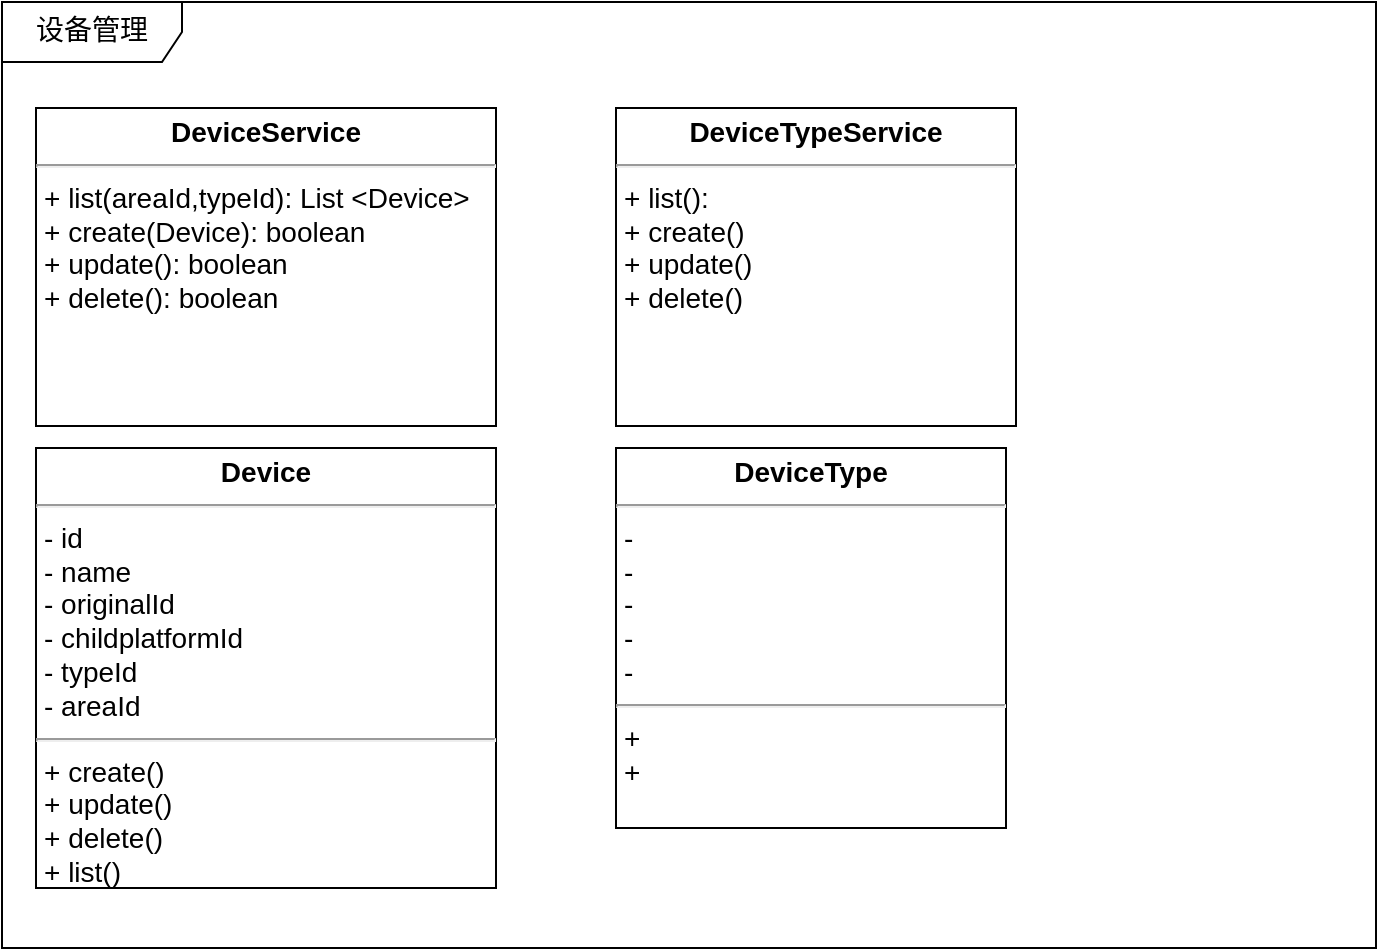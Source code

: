 <mxfile version="10.6.1" type="github"><diagram id="fKIcjFFny-ZdcJOJ5Gdy" name="ç¬¬ 1 é¡µ"><mxGraphModel dx="1007" dy="579" grid="1" gridSize="10" guides="1" tooltips="1" connect="1" arrows="1" fold="1" page="1" pageScale="1" pageWidth="850" pageHeight="1100" math="0" shadow="0"><root><mxCell id="0"/><mxCell id="1" parent="0"/><mxCell id="XLAtCyjLGJJxPSicPnzz-1" value="设备管理" style="shape=umlFrame;whiteSpace=wrap;html=1;rounded=0;shadow=0;comic=0;labelBackgroundColor=none;strokeColor=#000000;strokeWidth=1;fillColor=#ffffff;fontFamily=Verdana;fontSize=14;fontColor=#000000;align=center;width=90;height=30;" parent="1" vertex="1"><mxGeometry x="43" y="67" width="687" height="473" as="geometry"/></mxCell><mxCell id="XLAtCyjLGJJxPSicPnzz-2" value="&lt;p style=&quot;margin: 4px 0px 0px ; text-align: center ; font-size: 14px&quot;&gt;&lt;b&gt;DeviceService&lt;/b&gt;&lt;/p&gt;&lt;hr style=&quot;font-size: 14px&quot;&gt;&lt;p style=&quot;margin: 0px 0px 0px 4px ; font-size: 14px&quot;&gt;+ list(areaId,typeId): List &amp;lt;Device&amp;gt;&lt;/p&gt;&lt;p style=&quot;margin: 0px 0px 0px 4px ; font-size: 14px&quot;&gt;&lt;span&gt;+ create(Device): boolean&lt;/span&gt;&lt;br&gt;&lt;/p&gt;&lt;p style=&quot;margin: 0px 0px 0px 4px ; font-size: 14px&quot;&gt;+ update(): boolean&lt;/p&gt;&lt;p style=&quot;margin: 0px 0px 0px 4px ; font-size: 14px&quot;&gt;+ delete(): boolean&lt;/p&gt;&lt;p style=&quot;margin: 0px 0px 0px 4px ; font-size: 14px&quot;&gt;&lt;br&gt;&lt;/p&gt;" style="verticalAlign=top;align=left;overflow=fill;fontSize=14;fontFamily=Helvetica;html=1;" parent="1" vertex="1"><mxGeometry x="60" y="120" width="230" height="159" as="geometry"/></mxCell><mxCell id="xsI2GI6rg9mrouiKZmRD-1" value="&lt;p style=&quot;margin: 4px 0px 0px ; text-align: center ; font-size: 14px&quot;&gt;&lt;b&gt;Device&lt;/b&gt;&lt;/p&gt;&lt;hr style=&quot;font-size: 14px&quot;&gt;&lt;p style=&quot;margin: 0px 0px 0px 4px ; font-size: 14px&quot;&gt;- id&lt;/p&gt;&lt;p style=&quot;margin: 0px 0px 0px 4px ; font-size: 14px&quot;&gt;- name&lt;/p&gt;&lt;p style=&quot;margin: 0px 0px 0px 4px ; font-size: 14px&quot;&gt;- originalId&lt;/p&gt;&lt;p style=&quot;margin: 0px 0px 0px 4px ; font-size: 14px&quot;&gt;- childplatformId&lt;/p&gt;&lt;p style=&quot;margin: 0px 0px 0px 4px ; font-size: 14px&quot;&gt;- typeId&lt;/p&gt;&lt;p style=&quot;margin: 0px 0px 0px 4px ; font-size: 14px&quot;&gt;- areaId&lt;/p&gt;&lt;hr style=&quot;font-size: 14px&quot;&gt;&lt;p style=&quot;margin: 0px 0px 0px 4px ; font-size: 14px&quot;&gt;+ create()&lt;/p&gt;&lt;p style=&quot;margin: 0px 0px 0px 4px ; font-size: 14px&quot;&gt;+ update()&lt;/p&gt;&lt;p style=&quot;margin: 0px 0px 0px 4px ; font-size: 14px&quot;&gt;+ delete()&lt;/p&gt;&lt;p style=&quot;margin: 0px 0px 0px 4px ; font-size: 14px&quot;&gt;+ list()&lt;/p&gt;" style="verticalAlign=top;align=left;overflow=fill;fontSize=14;fontFamily=Helvetica;html=1;" vertex="1" parent="1"><mxGeometry x="60" y="290" width="230" height="220" as="geometry"/></mxCell><mxCell id="xsI2GI6rg9mrouiKZmRD-2" value="&lt;p style=&quot;margin: 4px 0px 0px ; text-align: center ; font-size: 14px&quot;&gt;&lt;b&gt;DeviceType&lt;/b&gt;&lt;/p&gt;&lt;hr style=&quot;font-size: 14px&quot;&gt;&lt;p style=&quot;margin: 0px 0px 0px 4px ; font-size: 14px&quot;&gt;-&amp;nbsp;&lt;/p&gt;&lt;p style=&quot;margin: 0px 0px 0px 4px ; font-size: 14px&quot;&gt;-&amp;nbsp;&lt;/p&gt;&lt;p style=&quot;margin: 0px 0px 0px 4px ; font-size: 14px&quot;&gt;-&amp;nbsp;&lt;/p&gt;&lt;p style=&quot;margin: 0px 0px 0px 4px ; font-size: 14px&quot;&gt;-&amp;nbsp;&lt;/p&gt;&lt;p style=&quot;margin: 0px 0px 0px 4px ; font-size: 14px&quot;&gt;-&amp;nbsp;&lt;/p&gt;&lt;hr style=&quot;font-size: 14px&quot;&gt;&lt;p style=&quot;margin: 0px 0px 0px 4px ; font-size: 14px&quot;&gt;+&lt;/p&gt;&lt;p style=&quot;margin: 0px 0px 0px 4px ; font-size: 14px&quot;&gt;+&lt;/p&gt;" style="verticalAlign=top;align=left;overflow=fill;fontSize=14;fontFamily=Helvetica;html=1;" vertex="1" parent="1"><mxGeometry x="350" y="290" width="195" height="190" as="geometry"/></mxCell><mxCell id="xsI2GI6rg9mrouiKZmRD-5" value="&lt;p style=&quot;margin: 4px 0px 0px ; text-align: center ; font-size: 14px&quot;&gt;&lt;b&gt;DeviceTypeService&lt;/b&gt;&lt;/p&gt;&lt;hr style=&quot;font-size: 14px&quot;&gt;&lt;p style=&quot;margin: 0px 0px 0px 4px ; font-size: 14px&quot;&gt;+ list():&lt;/p&gt;&lt;p style=&quot;margin: 0px 0px 0px 4px ; font-size: 14px&quot;&gt;&lt;span&gt;+ create()&lt;/span&gt;&lt;br&gt;&lt;/p&gt;&lt;p style=&quot;margin: 0px 0px 0px 4px ; font-size: 14px&quot;&gt;+ update()&lt;/p&gt;&lt;p style=&quot;margin: 0px 0px 0px 4px ; font-size: 14px&quot;&gt;+ delete()&lt;/p&gt;&lt;p style=&quot;margin: 0px 0px 0px 4px ; font-size: 14px&quot;&gt;&lt;br&gt;&lt;/p&gt;" style="verticalAlign=top;align=left;overflow=fill;fontSize=14;fontFamily=Helvetica;html=1;" vertex="1" parent="1"><mxGeometry x="350" y="120" width="200" height="159" as="geometry"/></mxCell></root></mxGraphModel></diagram></mxfile>